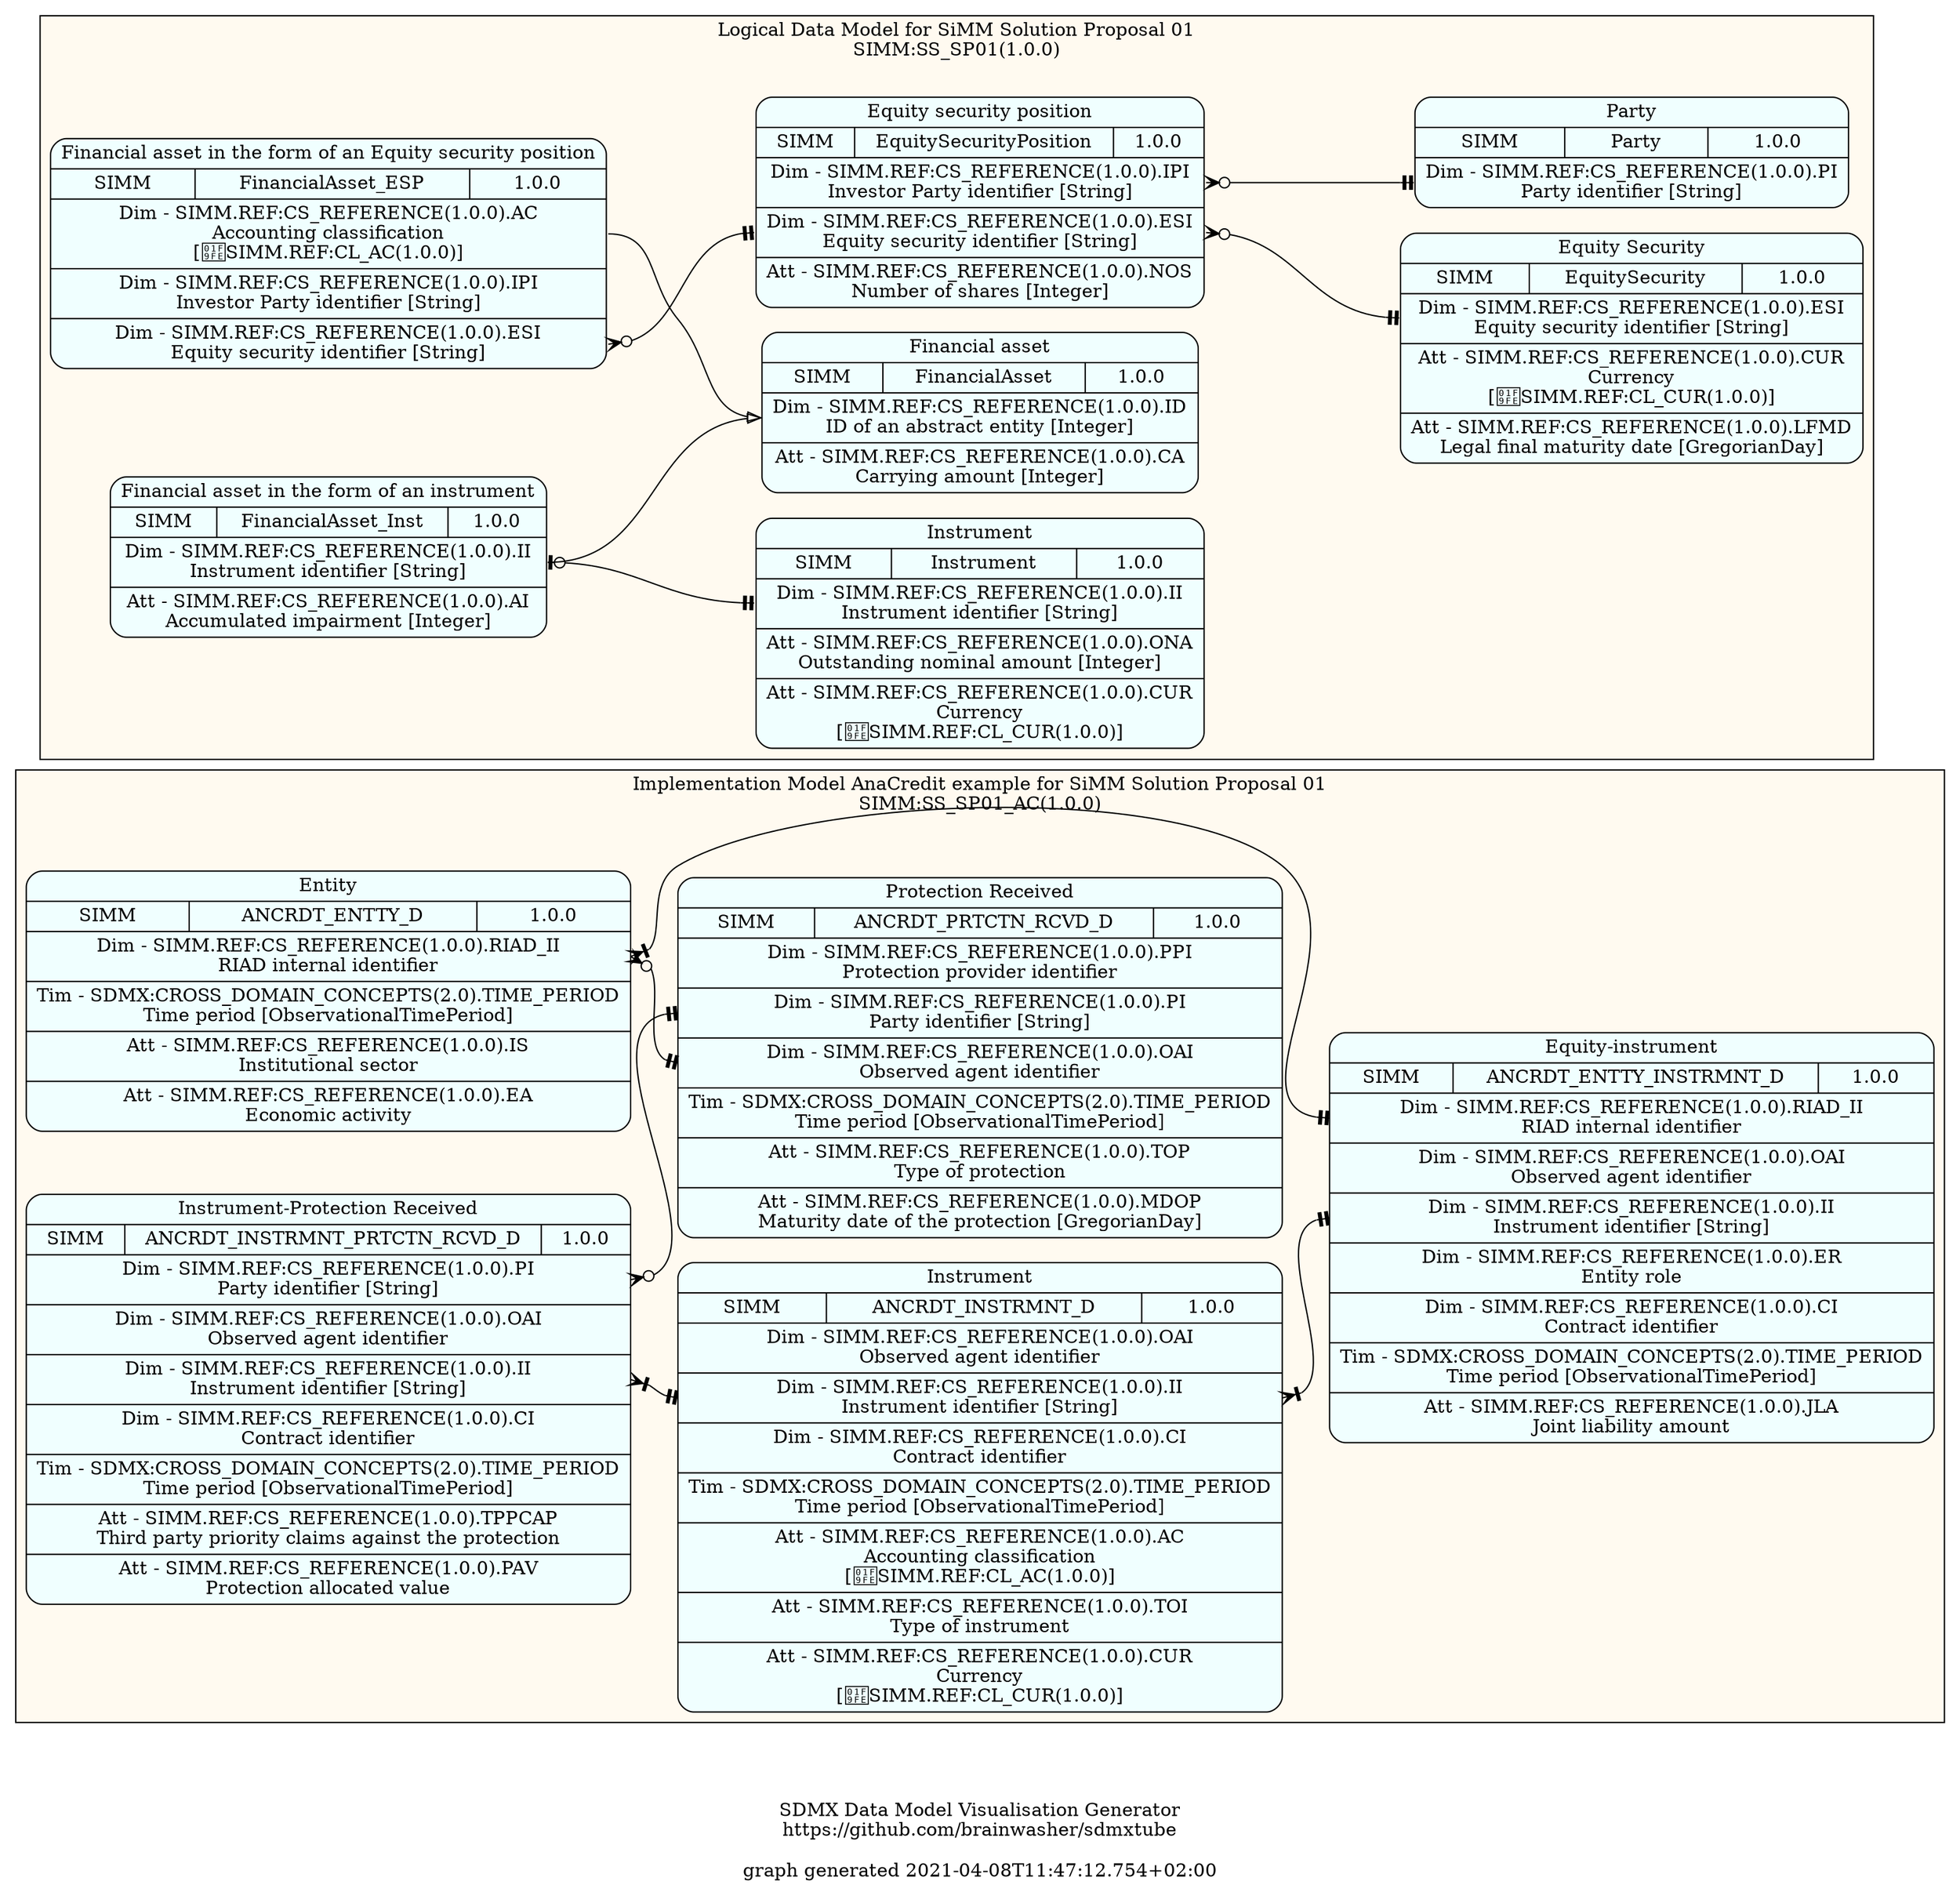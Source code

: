 digraph DependecyMap { rankdir=LR; label="\n\n\nSDMX Data Model Visualisation Generator\nhttps://github.com/brainwasher/sdmxtube\n\ngraph generated 2021-04-08T11:47:12.754+02:00"; 
  
  "SIMM:ANCRDT_ENTTY_D(1.0.0)"
			
			[shape=Mrecord, style="filled" fillcolor="azure"
				tooltip="Entity"
				,
				URL="http://localhost:8080/ws/public/sdmxapi/rest/datastructure/SIMM/ANCRDT_ENTTY_D/1.0.0",
				target=_blank,
				label="

					
					Entity
					
					|{SIMM|ANCRDT_ENTTY_D|1.0.0}

					
					
		|{
			<RIAD_II> 
			Dim - 
			SIMM.REF:CS_REFERENCE(1.0.0).RIAD_II
			\nRIAD internal identifier
		}
	
		|{
			<TIME_PERIOD> 
			Tim - 
			SDMX:CROSS_DOMAIN_CONCEPTS(2.0).TIME_PERIOD
			\nTime period [ObservationalTimePeriod]
		}
	
		|{
			<IS> 
			Att - 
			SIMM.REF:CS_REFERENCE(1.0.0).IS
			\nInstitutional sector
		}
	
		|{
			<EA> 
			Att - 
			SIMM.REF:CS_REFERENCE(1.0.0).EA
			\nEconomic activity
		}
	

					
				",
			];
		"SIMM:ANCRDT_ENTTY_INSTRMNT_D(1.0.0)"
			
			[shape=Mrecord, style="filled" fillcolor="azure"
				tooltip="Equity-instrument"
				,
				URL="http://localhost:8080/ws/public/sdmxapi/rest/datastructure/SIMM/ANCRDT_ENTTY_INSTRMNT_D/1.0.0",
				target=_blank,
				label="

					
					Equity-instrument
					
					|{SIMM|ANCRDT_ENTTY_INSTRMNT_D|1.0.0}

					
					
		|{
			<RIAD_II> 
			Dim - 
			SIMM.REF:CS_REFERENCE(1.0.0).RIAD_II
			\nRIAD internal identifier
		}
	
		|{
			<OAI> 
			Dim - 
			SIMM.REF:CS_REFERENCE(1.0.0).OAI
			\nObserved agent identifier
		}
	
		|{
			<II> 
			Dim - 
			SIMM.REF:CS_REFERENCE(1.0.0).II
			\nInstrument identifier [String]
		}
	
		|{
			<ER> 
			Dim - 
			SIMM.REF:CS_REFERENCE(1.0.0).ER
			\nEntity role
		}
	
		|{
			<CI> 
			Dim - 
			SIMM.REF:CS_REFERENCE(1.0.0).CI
			\nContract identifier
		}
	
		|{
			<TIME_PERIOD> 
			Tim - 
			SDMX:CROSS_DOMAIN_CONCEPTS(2.0).TIME_PERIOD
			\nTime period [ObservationalTimePeriod]
		}
	
		|{
			<JLA> 
			Att - 
			SIMM.REF:CS_REFERENCE(1.0.0).JLA
			\nJoint liability amount
		}
	

					
				",
			];
		"SIMM:ANCRDT_INSTRMNT_D(1.0.0)"
			
			[shape=Mrecord, style="filled" fillcolor="azure"
				tooltip="Instrument"
				,
				URL="http://localhost:8080/ws/public/sdmxapi/rest/datastructure/SIMM/ANCRDT_INSTRMNT_D/1.0.0",
				target=_blank,
				label="

					
					Instrument
					
					|{SIMM|ANCRDT_INSTRMNT_D|1.0.0}

					
					
		|{
			<OAI> 
			Dim - 
			SIMM.REF:CS_REFERENCE(1.0.0).OAI
			\nObserved agent identifier
		}
	
		|{
			<II> 
			Dim - 
			SIMM.REF:CS_REFERENCE(1.0.0).II
			\nInstrument identifier [String]
		}
	
		|{
			<CI> 
			Dim - 
			SIMM.REF:CS_REFERENCE(1.0.0).CI
			\nContract identifier
		}
	
		|{
			<TIME_PERIOD> 
			Tim - 
			SDMX:CROSS_DOMAIN_CONCEPTS(2.0).TIME_PERIOD
			\nTime period [ObservationalTimePeriod]
		}
	
		|{
			<AC> 
			Att - 
			SIMM.REF:CS_REFERENCE(1.0.0).AC
			\nAccounting classification\n[🧾SIMM.REF:CL_AC(1.0.0)]
		}
	
		|{
			<TOI> 
			Att - 
			SIMM.REF:CS_REFERENCE(1.0.0).TOI
			\nType of instrument
		}
	
		|{
			<CUR> 
			Att - 
			SIMM.REF:CS_REFERENCE(1.0.0).CUR
			\nCurrency\n[🧾SIMM.REF:CL_CUR(1.0.0)]
		}
	

					
				",
			];
		"SIMM:ANCRDT_INSTRMNT_PRTCTN_RCVD_D(1.0.0)"
			
			[shape=Mrecord, style="filled" fillcolor="azure"
				tooltip="Instrument-Protection Received"
				,
				URL="http://localhost:8080/ws/public/sdmxapi/rest/datastructure/SIMM/ANCRDT_INSTRMNT_PRTCTN_RCVD_D/1.0.0",
				target=_blank,
				label="

					
					Instrument-Protection Received
					
					|{SIMM|ANCRDT_INSTRMNT_PRTCTN_RCVD_D|1.0.0}

					
					
		|{
			<PI> 
			Dim - 
			SIMM.REF:CS_REFERENCE(1.0.0).PI
			\nParty identifier [String]
		}
	
		|{
			<OAI> 
			Dim - 
			SIMM.REF:CS_REFERENCE(1.0.0).OAI
			\nObserved agent identifier
		}
	
		|{
			<II> 
			Dim - 
			SIMM.REF:CS_REFERENCE(1.0.0).II
			\nInstrument identifier [String]
		}
	
		|{
			<CI> 
			Dim - 
			SIMM.REF:CS_REFERENCE(1.0.0).CI
			\nContract identifier
		}
	
		|{
			<TIME_PERIOD> 
			Tim - 
			SDMX:CROSS_DOMAIN_CONCEPTS(2.0).TIME_PERIOD
			\nTime period [ObservationalTimePeriod]
		}
	
		|{
			<TPPCAP> 
			Att - 
			SIMM.REF:CS_REFERENCE(1.0.0).TPPCAP
			\nThird party priority claims against the protection
		}
	
		|{
			<PAV> 
			Att - 
			SIMM.REF:CS_REFERENCE(1.0.0).PAV
			\nProtection allocated value
		}
	

					
				",
			];
		"SIMM:ANCRDT_PRTCTN_RCVD_D(1.0.0)"
			
			[shape=Mrecord, style="filled" fillcolor="azure"
				tooltip="Protection Received"
				,
				URL="http://localhost:8080/ws/public/sdmxapi/rest/datastructure/SIMM/ANCRDT_PRTCTN_RCVD_D/1.0.0",
				target=_blank,
				label="

					
					Protection Received
					
					|{SIMM|ANCRDT_PRTCTN_RCVD_D|1.0.0}

					
					
		|{
			<PPI> 
			Dim - 
			SIMM.REF:CS_REFERENCE(1.0.0).PPI
			\nProtection provider identifier
		}
	
		|{
			<PI> 
			Dim - 
			SIMM.REF:CS_REFERENCE(1.0.0).PI
			\nParty identifier [String]
		}
	
		|{
			<OAI> 
			Dim - 
			SIMM.REF:CS_REFERENCE(1.0.0).OAI
			\nObserved agent identifier
		}
	
		|{
			<TIME_PERIOD> 
			Tim - 
			SDMX:CROSS_DOMAIN_CONCEPTS(2.0).TIME_PERIOD
			\nTime period [ObservationalTimePeriod]
		}
	
		|{
			<TOP> 
			Att - 
			SIMM.REF:CS_REFERENCE(1.0.0).TOP
			\nType of protection
		}
	
		|{
			<MDOP> 
			Att - 
			SIMM.REF:CS_REFERENCE(1.0.0).MDOP
			\nMaturity date of the protection [GregorianDay]
		}
	

					
				",
			];
		"SIMM:EquitySecurity(1.0.0)"
			
			[shape=Mrecord, style="filled" fillcolor="azure"
				tooltip="Equity Security"
				,
				URL="http://localhost:8080/ws/public/sdmxapi/rest/datastructure/SIMM/EquitySecurity/1.0.0",
				target=_blank,
				label="

					
					Equity Security
					
					|{SIMM|EquitySecurity|1.0.0}

					
					
		|{
			<ESI> 
			Dim - 
			SIMM.REF:CS_REFERENCE(1.0.0).ESI
			\nEquity security identifier [String]
		}
	
		|{
			<CUR> 
			Att - 
			SIMM.REF:CS_REFERENCE(1.0.0).CUR
			\nCurrency\n[🧾SIMM.REF:CL_CUR(1.0.0)]
		}
	
		|{
			<LFMD> 
			Att - 
			SIMM.REF:CS_REFERENCE(1.0.0).LFMD
			\nLegal final maturity date [GregorianDay]
		}
	

					
				",
			];
		"SIMM:EquitySecurityPosition(1.0.0)"
			
			[shape=Mrecord, style="filled" fillcolor="azure"
				tooltip="Equity security position"
				,
				URL="http://localhost:8080/ws/public/sdmxapi/rest/datastructure/SIMM/EquitySecurityPosition/1.0.0",
				target=_blank,
				label="

					
					Equity security position
					
					|{SIMM|EquitySecurityPosition|1.0.0}

					
					
		|{
			<IPI> 
			Dim - 
			SIMM.REF:CS_REFERENCE(1.0.0).IPI
			\nInvestor Party identifier [String]
		}
	
		|{
			<ESI> 
			Dim - 
			SIMM.REF:CS_REFERENCE(1.0.0).ESI
			\nEquity security identifier [String]
		}
	
		|{
			<NOS> 
			Att - 
			SIMM.REF:CS_REFERENCE(1.0.0).NOS
			\nNumber of shares [Integer]
		}
	

					
				",
			];
		"SIMM:FinancialAsset(1.0.0)"
			
			[shape=Mrecord, style="filled" fillcolor="azure"
				tooltip="Financial asset\n\nA financial asset is an Asset according to the used Accounting standard that is considered a Financial instrument according to IAS 32"
				,
				URL="http://localhost:8080/ws/public/sdmxapi/rest/datastructure/SIMM/FinancialAsset/1.0.0",
				target=_blank,
				label="

					
					Financial asset
					
					|{SIMM|FinancialAsset|1.0.0}

					
					
		|{
			<ID> 
			Dim - 
			SIMM.REF:CS_REFERENCE(1.0.0).ID
			\nID of an abstract entity [Integer]
		}
	
		|{
			<CA> 
			Att - 
			SIMM.REF:CS_REFERENCE(1.0.0).CA
			\nCarrying amount [Integer]
		}
	

					
				",
			];
		"SIMM:FinancialAsset_ESP(1.0.0)"
			
			[shape=Mrecord, style="filled" fillcolor="azure"
				tooltip="Financial asset in the form of an Equity security position"
				,
				URL="http://localhost:8080/ws/public/sdmxapi/rest/datastructure/SIMM/FinancialAsset_ESP/1.0.0",
				target=_blank,
				label="

					
					Financial asset in the form of an Equity security position
					
					|{SIMM|FinancialAsset_ESP|1.0.0}

					
					
		|{
			<AC> 
			Dim - 
			SIMM.REF:CS_REFERENCE(1.0.0).AC
			\nAccounting classification\n[🧾SIMM.REF:CL_AC(1.0.0)]
		}
	
		|{
			<IPI> 
			Dim - 
			SIMM.REF:CS_REFERENCE(1.0.0).IPI
			\nInvestor Party identifier [String]
		}
	
		|{
			<ESI> 
			Dim - 
			SIMM.REF:CS_REFERENCE(1.0.0).ESI
			\nEquity security identifier [String]
		}
	

					
				",
			];
		"SIMM:FinancialAsset_Inst(1.0.0)"
			
			[shape=Mrecord, style="filled" fillcolor="azure"
				tooltip="Financial asset in the form of an instrument"
				,
				URL="http://localhost:8080/ws/public/sdmxapi/rest/datastructure/SIMM/FinancialAsset_Inst/1.0.0",
				target=_blank,
				label="

					
					Financial asset in the form of an instrument
					
					|{SIMM|FinancialAsset_Inst|1.0.0}

					
					
		|{
			<II> 
			Dim - 
			SIMM.REF:CS_REFERENCE(1.0.0).II
			\nInstrument identifier [String]
		}
	
		|{
			<AI> 
			Att - 
			SIMM.REF:CS_REFERENCE(1.0.0).AI
			\nAccumulated impairment [Integer]
		}
	

					
				",
			];
		"SIMM:Instrument(1.0.0)"
			
			[shape=Mrecord, style="filled" fillcolor="azure"
				tooltip="Instrument"
				,
				URL="http://localhost:8080/ws/public/sdmxapi/rest/datastructure/SIMM/Instrument/1.0.0",
				target=_blank,
				label="

					
					Instrument
					
					|{SIMM|Instrument|1.0.0}

					
					
		|{
			<II> 
			Dim - 
			SIMM.REF:CS_REFERENCE(1.0.0).II
			\nInstrument identifier [String]
		}
	
		|{
			<ONA> 
			Att - 
			SIMM.REF:CS_REFERENCE(1.0.0).ONA
			\nOutstanding nominal amount [Integer]
		}
	
		|{
			<CUR> 
			Att - 
			SIMM.REF:CS_REFERENCE(1.0.0).CUR
			\nCurrency\n[🧾SIMM.REF:CL_CUR(1.0.0)]
		}
	

					
				",
			];
		"SIMM:Party(1.0.0)"
			
			[shape=Mrecord, style="filled" fillcolor="azure"
				tooltip="Party"
				,
				URL="http://localhost:8080/ws/public/sdmxapi/rest/datastructure/SIMM/Party/1.0.0",
				target=_blank,
				label="

					
					Party
					
					|{SIMM|Party|1.0.0}

					
					
		|{
			<PI> 
			Dim - 
			SIMM.REF:CS_REFERENCE(1.0.0).PI
			\nParty identifier [String]
		}
	

					
				",
			];
		 
				// Structure set for cluster: SIMM:SS_BIRD_AC(1.0.0) 
				// Structure set for cluster: SIMM:SS_SP01(1.0.0)
					subgraph cluster_SS_SP01 { bgcolor="floralwhite" label="Logical Data Model for SiMM Solution Proposal 01\nSIMM:SS_SP01(1.0.0)\n "
				"SIMM:EquitySecurityPosition(1.0.0)":ESI
				->  
				"SIMM:EquitySecurity(1.0.0)":ESI [ dir="both" arrowtail="crowodot"  arrowhead="teetee" ] 
				"SIMM:EquitySecurityPosition(1.0.0)":IPI
				->  
				"SIMM:Party(1.0.0)":PI [ dir="both" arrowtail="crowodot"  arrowhead="teetee" ] 
				"SIMM:FinancialAsset_ESP(1.0.0)":ESI
				->  
				"SIMM:EquitySecurityPosition(1.0.0)":ESI [ arrowhead="teetee"  dir="both" arrowtail="crowodot" ] 
				"SIMM:FinancialAsset_ESP(1.0.0)":AC
				->  
				"SIMM:FinancialAsset(1.0.0)":ID [ arrowhead="onormal" ] 
				"SIMM:FinancialAsset_Inst(1.0.0)":II
				->  
				"SIMM:FinancialAsset(1.0.0)":ID [ arrowhead="onormal" ] 
				"SIMM:FinancialAsset_Inst(1.0.0)":II
				->  
				"SIMM:Instrument(1.0.0)":II [ arrowhead="teetee"  dir="both" arrowtail="teeodot" ]  }  
				// Structure set for cluster: SIMM:SS_SP01_AC(1.0.0)
					subgraph cluster_SS_SP01_AC { bgcolor="floralwhite" label="Implementation Model AnaCredit example for SiMM Solution Proposal 01\nSIMM:SS_SP01_AC(1.0.0)\n "
				"SIMM:ANCRDT_ENTTY_D(1.0.0)":RIAD_II
				->  
				"SIMM:ANCRDT_ENTTY_INSTRMNT_D(1.0.0)":RIAD_II [ dir="both" arrowtail="crowtee"  arrowhead="teetee" ] 
				"SIMM:ANCRDT_INSTRMNT_D(1.0.0)":II
				->  
				"SIMM:ANCRDT_ENTTY_INSTRMNT_D(1.0.0)":II [ dir="both" arrowtail="crowtee"  arrowhead="teetee" ] 
				"SIMM:ANCRDT_INSTRMNT_PRTCTN_RCVD_D(1.0.0)":II
				->  
				"SIMM:ANCRDT_INSTRMNT_D(1.0.0)":II [ dir="both" arrowtail="crowtee"  arrowhead="teetee" ] 
				"SIMM:ANCRDT_INSTRMNT_PRTCTN_RCVD_D(1.0.0)":PI
				->  
				"SIMM:ANCRDT_PRTCTN_RCVD_D(1.0.0)":PI [ dir="both" arrowtail="crowodot"  arrowhead="teetee" ] 
				"SIMM:ANCRDT_ENTTY_D(1.0.0)":RIAD_II
				->  
				"SIMM:ANCRDT_PRTCTN_RCVD_D(1.0.0)":OAI [ dir="both" arrowtail="crowodot"  arrowhead="teetee" ]  } }